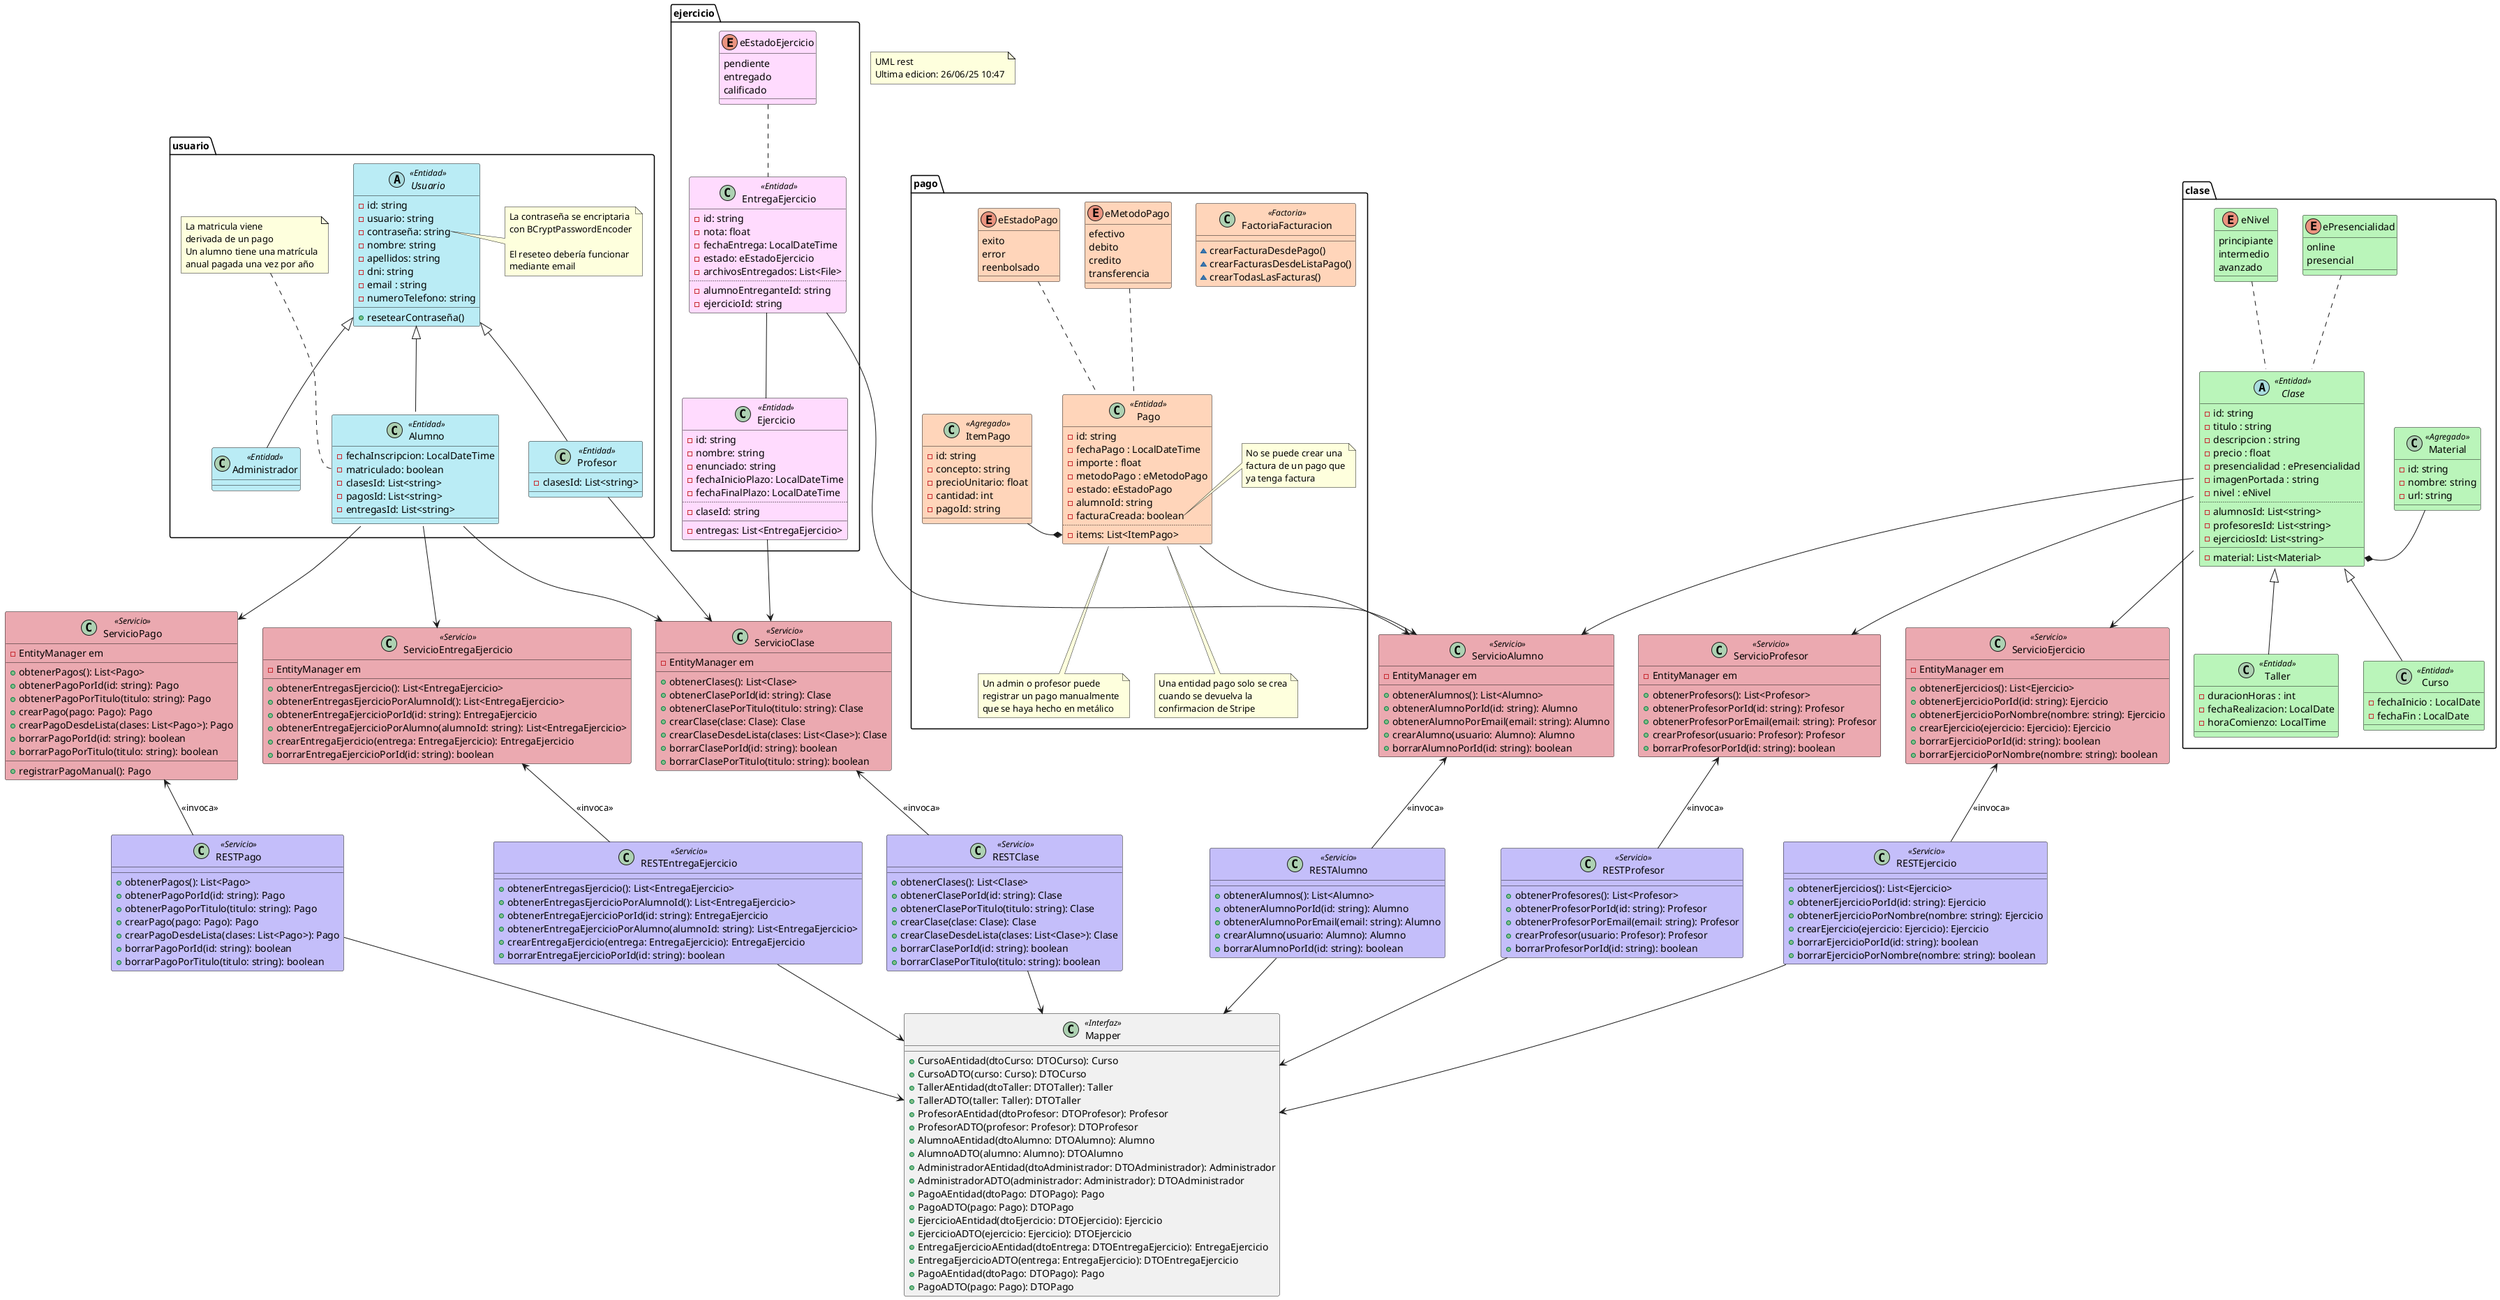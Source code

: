@startuml
note as Fecha
UML rest
Ultima edicion: 26/06/25 10:47
end note

class Mapper <<Interfaz>> {
    + CursoAEntidad(dtoCurso: DTOCurso): Curso
    + CursoADTO(curso: Curso): DTOCurso
    + TallerAEntidad(dtoTaller: DTOTaller): Taller
    + TallerADTO(taller: Taller): DTOTaller
    + ProfesorAEntidad(dtoProfesor: DTOProfesor): Profesor
    + ProfesorADTO(profesor: Profesor): DTOProfesor
    + AlumnoAEntidad(dtoAlumno: DTOAlumno): Alumno
    + AlumnoADTO(alumno: Alumno): DTOAlumno
    + AdministradorAEntidad(dtoAdministrador: DTOAdministrador): Administrador
    + AdministradorADTO(administrador: Administrador): DTOAdministrador
    + PagoAEntidad(dtoPago: DTOPago): Pago
    + PagoADTO(pago: Pago): DTOPago
    + EjercicioAEntidad(dtoEjercicio: DTOEjercicio): Ejercicio
    + EjercicioADTO(ejercicio: Ejercicio): DTOEjercicio
    + EntregaEjercicioAEntidad(dtoEntrega: DTOEntregaEjercicio): EntregaEjercicio
    + EntregaEjercicioADTO(entrega: EntregaEjercicio): DTOEntregaEjercicio
    + PagoAEntidad(dtoPago: DTOPago): Pago
    + PagoADTO(pago: Pago): DTOPago
}

together {
    class ServicioAlumno <<Servicio>> #eba9b0 {
        - EntityManager em
        + obtenerAlumnos(): List<Alumno>
        + obtenerAlumnoPorId(id: string): Alumno
        + obtenerAlumnoPorEmail(email: string): Alumno
        + crearAlumno(usuario: Alumno): Alumno
        + borrarAlumnoPorId(id: string): boolean
    }

    class RESTAlumno <<Servicio>> #c4befa {
        + obtenerAlumnos(): List<Alumno>
        + obtenerAlumnoPorId(id: string): Alumno
        + obtenerAlumnoPorEmail(email: string): Alumno
        + crearAlumno(usuario: Alumno): Alumno
        + borrarAlumnoPorId(id: string): boolean
    }

    RESTAlumno -up-> ServicioAlumno : <<invoca>>
}

together {
    class ServicioProfesor <<Servicio>> #eba9b0 {
        - EntityManager em
        + obtenerProfesors(): List<Profesor>
        + obtenerProfesorPorId(id: string): Profesor
        + obtenerProfesorPorEmail(email: string): Profesor
        + crearProfesor(usuario: Profesor): Profesor
        + borrarProfesorPorId(id: string): boolean
    }

    class RESTProfesor <<Servicio>> #c4befa {
        + obtenerProfesores(): List<Profesor>
        + obtenerProfesorPorId(id: string): Profesor
        + obtenerProfesorPorEmail(email: string): Profesor
        + crearProfesor(usuario: Profesor): Profesor
        + borrarProfesorPorId(id: string): boolean
    }

    RESTProfesor -up-> ServicioProfesor : <<invoca>>
}

together {
    class ServicioClase <<Servicio>> #eba9b0 {
        - EntityManager em
        + obtenerClases(): List<Clase>
        + obtenerClasePorId(id: string): Clase
        + obtenerClasePorTitulo(titulo: string): Clase
        + crearClase(clase: Clase): Clase
        + crearClaseDesdeLista(clases: List<Clase>): Clase
        + borrarClasePorId(id: string): boolean
        + borrarClasePorTitulo(titulo: string): boolean
    }

    class RESTClase <<Servicio>> #c4befa {
        + obtenerClases(): List<Clase>
        + obtenerClasePorId(id: string): Clase
        + obtenerClasePorTitulo(titulo: string): Clase
        + crearClase(clase: Clase): Clase
        + crearClaseDesdeLista(clases: List<Clase>): Clase
        + borrarClasePorId(id: string): boolean
        + borrarClasePorTitulo(titulo: string): boolean
    }

    RESTClase -up-> ServicioClase : <<invoca>>
}

together {
    class ServicioPago <<Servicio>> #eba9b0 {
        - EntityManager em
        __
        + obtenerPagos(): List<Pago>
        + obtenerPagoPorId(id: string): Pago
        + obtenerPagoPorTitulo(titulo: string): Pago
        + crearPago(pago: Pago): Pago
        + crearPagoDesdeLista(clases: List<Pago>): Pago
        + borrarPagoPorId(id: string): boolean
        + borrarPagoPorTitulo(titulo: string): boolean
        __
        + registrarPagoManual(): Pago
    }

    class RESTPago <<Servicio>> #c4befa {
        + obtenerPagos(): List<Pago>
        + obtenerPagoPorId(id: string): Pago
        + obtenerPagoPorTitulo(titulo: string): Pago
        + crearPago(pago: Pago): Pago
        + crearPagoDesdeLista(clases: List<Pago>): Pago
        + borrarPagoPorId(id: string): boolean
        + borrarPagoPorTitulo(titulo: string): boolean
    }

    RESTPago -up-> ServicioPago : <<invoca>>
}

together {
    class ServicioEjercicio <<Servicio>> #eba9b0 {
        - EntityManager em
        + obtenerEjercicios(): List<Ejercicio>
        + obtenerEjercicioPorId(id: string): Ejercicio
        + obtenerEjercicioPorNombre(nombre: string): Ejercicio
        + crearEjercicio(ejercicio: Ejercicio): Ejercicio
        + borrarEjercicioPorId(id: string): boolean
        + borrarEjercicioPorNombre(nombre: string): boolean
    }

    class RESTEjercicio <<Servicio>> #c4befa {
        + obtenerEjercicios(): List<Ejercicio>
        + obtenerEjercicioPorId(id: string): Ejercicio
        + obtenerEjercicioPorNombre(nombre: string): Ejercicio
        + crearEjercicio(ejercicio: Ejercicio): Ejercicio
        + borrarEjercicioPorId(id: string): boolean
        + borrarEjercicioPorNombre(nombre: string): boolean
    }

    RESTEjercicio -up-> ServicioEjercicio : <<invoca>>
}

together {
    class ServicioEntregaEjercicio <<Servicio>> #eba9b0 {
        - EntityManager em
        + obtenerEntregasEjercicio(): List<EntregaEjercicio>
        + obtenerEntregasEjercicioPorAlumnoId(): List<EntregaEjercicio>
        + obtenerEntregaEjercicioPorId(id: string): EntregaEjercicio
        + obtenerEntregaEjercicioPorAlumno(alumnoId: string): List<EntregaEjercicio>
        + crearEntregaEjercicio(entrega: EntregaEjercicio): EntregaEjercicio
        + borrarEntregaEjercicioPorId(id: string): boolean
    }

    class RESTEntregaEjercicio <<Servicio>> #c4befa {
        + obtenerEntregasEjercicio(): List<EntregaEjercicio>
        + obtenerEntregasEjercicioPorAlumnoId(): List<EntregaEjercicio>
        + obtenerEntregaEjercicioPorId(id: string): EntregaEjercicio
        + obtenerEntregaEjercicioPorAlumno(alumnoId: string): List<EntregaEjercicio>
        + crearEntregaEjercicio(entrega: EntregaEjercicio): EntregaEjercicio
        + borrarEntregaEjercicioPorId(id: string): boolean
    }

    RESTEntregaEjercicio -up-> ServicioEntregaEjercicio : <<invoca>>
}

namespace clase {

    abstract class Clase <<Entidad>>  #baf5ba {
      - id: string
      - titulo : string
      - descripcion : string
      - precio : float
      - presencialidad : ePresencialidad
      - imagenPortada : string
      - nivel : eNivel
      ..
      - alumnosId: List<string>
      - profesoresId: List<string>
      - ejerciciosId: List<string>
      __
      - material: List<Material>
    }

    class Taller <<Entidad>> #baf5ba extends Clase  {
      - duracionHoras : int
      - fechaRealizacion: LocalDate
      - horaComienzo: LocalTime
    }

    class Curso <<Entidad>> #baf5ba extends Clase  {
      - fechaInicio : LocalDate
      - fechaFin : LocalDate
    }

    class Material <<Agregado>> #baf5ba {
      - id: string
      - nombre: string
      - url: string
    }

    enum ePresencialidad #baf5ba {
      online
      presencial
    }

    enum eNivel #baf5ba {
      principiante
      intermedio
      avanzado
    }
}

' clase, pago, ejercicio
namespace usuario {

    abstract class Usuario <<Entidad>> #baecf5 {
      - id: string
      - usuario: string
      - contraseña: string
      - nombre: string
      - apellidos: string
      - dni: string
      - email : string
      - numeroTelefono: string
      + resetearContraseña()
    }

    class Profesor <<Entidad>> #baecf5 extends Usuario  {
      - clasesId: List<string>
    }

    class Alumno <<Entidad>> #baecf5 extends Usuario {
      - fechaInscripcion: LocalDateTime
      - matriculado: boolean
      - clasesId: List<string>
      - pagosId: List<string>
      - entregasId: List<string>
    }

    class Administrador <<Entidad>> #baecf5 extends Usuario {

    }

    note right of Usuario::contraseña
    La contraseña se encriptaria
    con BCryptPasswordEncoder

    El reseteo debería funcionar
    mediante email
    end note

    note as N
    La matricula viene
    derivada de un pago
    Un alumno tiene una matrícula
    anual pagada una vez por año
    end note

    N . Alumno::matriculado
    Administrador -up[hidden]- N
}

' usuario
namespace pago {

    class FactoriaFacturacion <<Factoria>> #ffd5ba {
        ~ crearFacturaDesdePago()
        ~ crearFacturasDesdeListaPago()
        ~ crearTodasLasFacturas()
    }

    class Pago <<Entidad>> #ffd5ba {
      - id: string
      - fechaPago : LocalDateTime
      - importe : float
      - metodoPago : eMetodoPago
      - estado: eEstadoPago
      - alumnoId: string
      - facturaCreada: boolean
      ..
      - items: List<ItemPago>
    }

    class ItemPago <<Agregado>> #ffd5ba {
      - id: string
      - concepto: string
      - precioUnitario: float
      - cantidad: int
      - pagoId: string
    }

    enum eMetodoPago #ffd5ba {
      efectivo
      debito
      credito
      transferencia
    }

    enum eEstadoPago #ffd5ba {
      exito
      error
      reenbolsado
    }

    note bottom of Pago
    Un admin o profesor puede
    registrar un pago manualmente
    que se haya hecho en metálico
    end note

    note bottom of Pago
    Una entidad pago solo se crea
    cuando se devuelva la
    confirmacion de Stripe
    end note

    note right of Pago::facturaCreada
    No se puede crear una
    factura de un pago que
    ya tenga factura
    end note
}

namespace ejercicio {
    class Ejercicio <<Entidad>> #ffdbfe {
      - id: string
      - nombre: string
      - enunciado: string
      - fechaInicioPlazo: LocalDateTime
      - fechaFinalPlazo: LocalDateTime
      ..
      - claseId: string
      __
      - entregas: List<EntregaEjercicio>
    }

    class EntregaEjercicio <<Entidad>> #ffdbfe {
      - id: string
      - nota: float
      - fechaEntrega: LocalDateTime
      - estado: eEstadoEjercicio
      - archivosEntregados: List<File>
      ..
      - alumnoEntreganteId: string
      - ejercicioId: string
    }

    enum eEstadoEjercicio #ffdbfe {
      pendiente
      entregado
      calificado
    }
}

' Relaciones
Profesor --> ServicioClase
Alumno --> ServicioClase
Alumno --> ServicioEntregaEjercicio
Alumno --> ServicioPago
Pago --> ServicioAlumno
Clase --> ServicioProfesor
Clase --> ServicioAlumno
Clase --> ServicioEjercicio
Ejercicio --> ServicioClase
EntregaEjercicio --> ServicioAlumno

RESTClase -down-> Mapper
RESTEjercicio -down-> Mapper
RESTEntregaEjercicio -down-> Mapper
RESTAlumno -down-> Mapper
RESTProfesor -down-> Mapper
RESTPago -down-> Mapper

Clase::material *- Material
EntregaEjercicio -- Ejercicio
ItemPago -* Pago::items

' Relaciones Enums
eMetodoPago .. Pago
ePresencialidad .. Clase
eNivel .. Clase
eEstadoPago .. Pago
eEstadoEjercicio .. EntregaEjercicio

RESTEntregaEjercicio -left[hidden]- RESTClase

@enduml